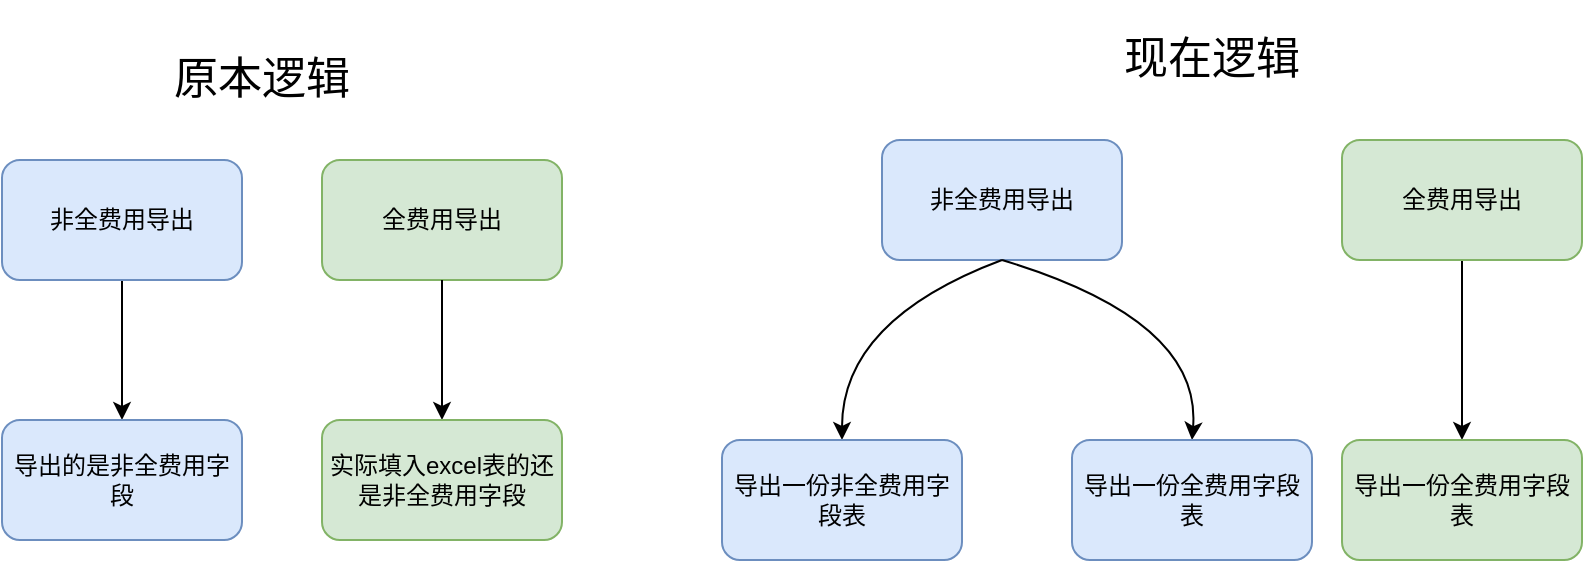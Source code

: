 <mxfile version="21.6.1" type="github">
  <diagram name="第 1 页" id="BSLI7msE86lOjFcViZWX">
    <mxGraphModel dx="1154" dy="796" grid="1" gridSize="10" guides="1" tooltips="1" connect="1" arrows="1" fold="1" page="1" pageScale="1" pageWidth="827" pageHeight="1169" math="0" shadow="0">
      <root>
        <mxCell id="0" />
        <mxCell id="1" parent="0" />
        <mxCell id="oCa1rPsK-ykAmF_xvyj_-1" value="&lt;font style=&quot;font-size: 22px;&quot;&gt;原本逻辑&lt;/font&gt;" style="text;html=1;strokeColor=none;fillColor=none;align=center;verticalAlign=middle;whiteSpace=wrap;rounded=0;" vertex="1" parent="1">
          <mxGeometry x="65" y="50" width="190" height="60" as="geometry" />
        </mxCell>
        <mxCell id="oCa1rPsK-ykAmF_xvyj_-2" value="全费用导出" style="rounded=1;whiteSpace=wrap;html=1;fillColor=#d5e8d4;strokeColor=#82b366;" vertex="1" parent="1">
          <mxGeometry x="190" y="120" width="120" height="60" as="geometry" />
        </mxCell>
        <mxCell id="oCa1rPsK-ykAmF_xvyj_-3" value="" style="endArrow=classic;html=1;rounded=0;exitX=0.5;exitY=1;exitDx=0;exitDy=0;entryX=0.5;entryY=0;entryDx=0;entryDy=0;" edge="1" parent="1" source="oCa1rPsK-ykAmF_xvyj_-2" target="oCa1rPsK-ykAmF_xvyj_-5">
          <mxGeometry width="50" height="50" relative="1" as="geometry">
            <mxPoint x="250" y="310" as="sourcePoint" />
            <mxPoint x="250" y="260" as="targetPoint" />
          </mxGeometry>
        </mxCell>
        <mxCell id="oCa1rPsK-ykAmF_xvyj_-5" value="实际填入excel表的还是非全费用字段" style="rounded=1;whiteSpace=wrap;html=1;fillColor=#d5e8d4;strokeColor=#82b366;" vertex="1" parent="1">
          <mxGeometry x="190" y="250" width="120" height="60" as="geometry" />
        </mxCell>
        <mxCell id="oCa1rPsK-ykAmF_xvyj_-6" value="非全费用导出" style="rounded=1;whiteSpace=wrap;html=1;fillColor=#dae8fc;strokeColor=#6c8ebf;" vertex="1" parent="1">
          <mxGeometry x="470" y="110" width="120" height="60" as="geometry" />
        </mxCell>
        <mxCell id="oCa1rPsK-ykAmF_xvyj_-7" value="&lt;font style=&quot;font-size: 22px;&quot;&gt;现在逻辑&lt;/font&gt;" style="text;html=1;strokeColor=none;fillColor=none;align=center;verticalAlign=middle;whiteSpace=wrap;rounded=0;" vertex="1" parent="1">
          <mxGeometry x="540" y="40" width="190" height="60" as="geometry" />
        </mxCell>
        <mxCell id="oCa1rPsK-ykAmF_xvyj_-8" value="" style="endArrow=classic;html=1;exitX=0.5;exitY=1;exitDx=0;exitDy=0;entryX=0.5;entryY=0;entryDx=0;entryDy=0;curved=1;" edge="1" parent="1" source="oCa1rPsK-ykAmF_xvyj_-6" target="oCa1rPsK-ykAmF_xvyj_-9">
          <mxGeometry width="50" height="50" relative="1" as="geometry">
            <mxPoint x="480" y="320" as="sourcePoint" />
            <mxPoint x="490" y="270" as="targetPoint" />
            <Array as="points">
              <mxPoint x="450" y="200" />
            </Array>
          </mxGeometry>
        </mxCell>
        <mxCell id="oCa1rPsK-ykAmF_xvyj_-9" value="导出一份非全费用字段表" style="rounded=1;whiteSpace=wrap;html=1;fillColor=#dae8fc;strokeColor=#6c8ebf;" vertex="1" parent="1">
          <mxGeometry x="390" y="260" width="120" height="60" as="geometry" />
        </mxCell>
        <mxCell id="oCa1rPsK-ykAmF_xvyj_-10" value="" style="endArrow=classic;html=1;exitX=0.5;exitY=1;exitDx=0;exitDy=0;strokeColor=default;entryX=0.5;entryY=0;entryDx=0;entryDy=0;curved=1;" edge="1" parent="1" source="oCa1rPsK-ykAmF_xvyj_-6" target="oCa1rPsK-ykAmF_xvyj_-11">
          <mxGeometry width="50" height="50" relative="1" as="geometry">
            <mxPoint x="720" y="310" as="sourcePoint" />
            <mxPoint x="610" y="270" as="targetPoint" />
            <Array as="points">
              <mxPoint x="630" y="200" />
            </Array>
          </mxGeometry>
        </mxCell>
        <mxCell id="oCa1rPsK-ykAmF_xvyj_-11" value="导出一份全费用字段表" style="rounded=1;whiteSpace=wrap;html=1;fillColor=#dae8fc;strokeColor=#6c8ebf;" vertex="1" parent="1">
          <mxGeometry x="565" y="260" width="120" height="60" as="geometry" />
        </mxCell>
        <mxCell id="oCa1rPsK-ykAmF_xvyj_-14" style="edgeStyle=orthogonalEdgeStyle;rounded=0;orthogonalLoop=1;jettySize=auto;html=1;entryX=0.5;entryY=0;entryDx=0;entryDy=0;entryPerimeter=0;" edge="1" parent="1" source="oCa1rPsK-ykAmF_xvyj_-13" target="oCa1rPsK-ykAmF_xvyj_-15">
          <mxGeometry relative="1" as="geometry">
            <mxPoint x="90" y="260" as="targetPoint" />
          </mxGeometry>
        </mxCell>
        <mxCell id="oCa1rPsK-ykAmF_xvyj_-13" value="非全费用导出" style="rounded=1;whiteSpace=wrap;html=1;fillColor=#dae8fc;strokeColor=#6c8ebf;" vertex="1" parent="1">
          <mxGeometry x="30" y="120" width="120" height="60" as="geometry" />
        </mxCell>
        <mxCell id="oCa1rPsK-ykAmF_xvyj_-15" value="导出的是非全费用字段" style="rounded=1;whiteSpace=wrap;html=1;fillColor=#dae8fc;strokeColor=#6c8ebf;" vertex="1" parent="1">
          <mxGeometry x="30" y="250" width="120" height="60" as="geometry" />
        </mxCell>
        <mxCell id="oCa1rPsK-ykAmF_xvyj_-20" style="edgeStyle=orthogonalEdgeStyle;rounded=0;orthogonalLoop=1;jettySize=auto;html=1;entryX=0.5;entryY=0;entryDx=0;entryDy=0;" edge="1" parent="1" source="oCa1rPsK-ykAmF_xvyj_-16" target="oCa1rPsK-ykAmF_xvyj_-19">
          <mxGeometry relative="1" as="geometry" />
        </mxCell>
        <mxCell id="oCa1rPsK-ykAmF_xvyj_-16" value="全费用导出" style="rounded=1;whiteSpace=wrap;html=1;fillColor=#d5e8d4;strokeColor=#82b366;" vertex="1" parent="1">
          <mxGeometry x="700" y="110" width="120" height="60" as="geometry" />
        </mxCell>
        <mxCell id="oCa1rPsK-ykAmF_xvyj_-19" value="导出一份全费用字段表" style="rounded=1;whiteSpace=wrap;html=1;fillColor=#d5e8d4;strokeColor=#82b366;" vertex="1" parent="1">
          <mxGeometry x="700" y="260" width="120" height="60" as="geometry" />
        </mxCell>
      </root>
    </mxGraphModel>
  </diagram>
</mxfile>
